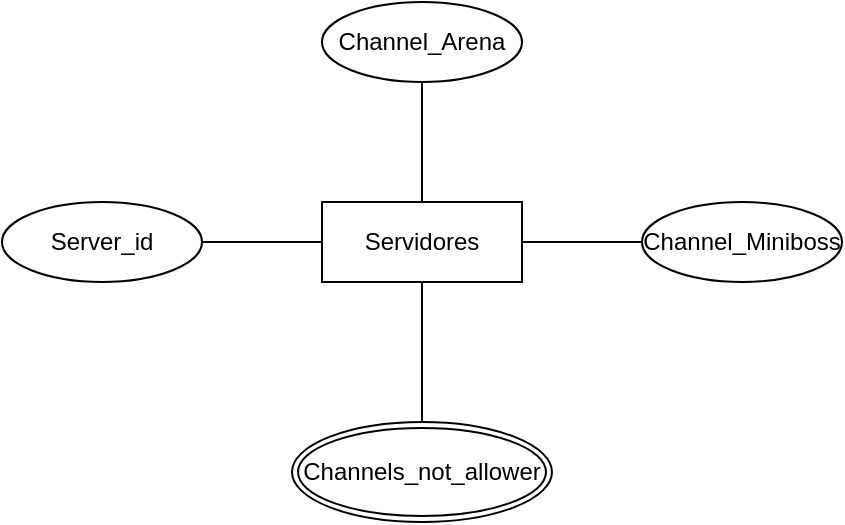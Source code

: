 <mxfile version="14.4.8" type="device"><diagram id="R2lEEEUBdFMjLlhIrx00" name="Page-1"><mxGraphModel dx="2062" dy="746" grid="1" gridSize="10" guides="1" tooltips="1" connect="1" arrows="1" fold="1" page="1" pageScale="1" pageWidth="850" pageHeight="1100" math="0" shadow="0" extFonts="Permanent Marker^https://fonts.googleapis.com/css?family=Permanent+Marker"><root><mxCell id="0"/><mxCell id="1" parent="0"/><mxCell id="At5qnku3u-ZSySpqnNzH-4" style="edgeStyle=orthogonalEdgeStyle;rounded=0;orthogonalLoop=1;jettySize=auto;html=1;exitX=0.5;exitY=0;exitDx=0;exitDy=0;entryX=0.5;entryY=1;entryDx=0;entryDy=0;endArrow=none;endFill=0;" parent="1" source="At5qnku3u-ZSySpqnNzH-1" target="At5qnku3u-ZSySpqnNzH-3" edge="1"><mxGeometry relative="1" as="geometry"/></mxCell><mxCell id="At5qnku3u-ZSySpqnNzH-6" style="edgeStyle=orthogonalEdgeStyle;rounded=0;orthogonalLoop=1;jettySize=auto;html=1;exitX=1;exitY=0.5;exitDx=0;exitDy=0;entryX=0;entryY=0.5;entryDx=0;entryDy=0;endArrow=none;endFill=0;" parent="1" source="At5qnku3u-ZSySpqnNzH-1" target="At5qnku3u-ZSySpqnNzH-5" edge="1"><mxGeometry relative="1" as="geometry"/></mxCell><mxCell id="At5qnku3u-ZSySpqnNzH-8" style="edgeStyle=orthogonalEdgeStyle;rounded=0;orthogonalLoop=1;jettySize=auto;html=1;exitX=0.5;exitY=1;exitDx=0;exitDy=0;entryX=0.5;entryY=0;entryDx=0;entryDy=0;endArrow=none;endFill=0;" parent="1" source="At5qnku3u-ZSySpqnNzH-1" edge="1"><mxGeometry relative="1" as="geometry"><mxPoint x="420" y="430" as="targetPoint"/></mxGeometry></mxCell><mxCell id="LHDWAfCzkK28AmuAjGkh-2" style="edgeStyle=orthogonalEdgeStyle;rounded=0;orthogonalLoop=1;jettySize=auto;html=1;exitX=0;exitY=0.5;exitDx=0;exitDy=0;entryX=1;entryY=0.5;entryDx=0;entryDy=0;endArrow=none;endFill=0;" parent="1" source="At5qnku3u-ZSySpqnNzH-1" target="LHDWAfCzkK28AmuAjGkh-1" edge="1"><mxGeometry relative="1" as="geometry"/></mxCell><mxCell id="At5qnku3u-ZSySpqnNzH-1" value="Servidores" style="whiteSpace=wrap;html=1;align=center;" parent="1" vertex="1"><mxGeometry x="370" y="320" width="100" height="40" as="geometry"/></mxCell><mxCell id="At5qnku3u-ZSySpqnNzH-3" value="Channel_Arena" style="ellipse;whiteSpace=wrap;html=1;align=center;" parent="1" vertex="1"><mxGeometry x="370" y="220" width="100" height="40" as="geometry"/></mxCell><mxCell id="At5qnku3u-ZSySpqnNzH-5" value="Channel_Miniboss" style="ellipse;whiteSpace=wrap;html=1;align=center;" parent="1" vertex="1"><mxGeometry x="530" y="320" width="100" height="40" as="geometry"/></mxCell><mxCell id="At5qnku3u-ZSySpqnNzH-10" value="Channels_not_allower" style="ellipse;shape=doubleEllipse;margin=3;whiteSpace=wrap;html=1;align=center;" parent="1" vertex="1"><mxGeometry x="355" y="430" width="130" height="50" as="geometry"/></mxCell><mxCell id="LHDWAfCzkK28AmuAjGkh-1" value="Server_id" style="ellipse;whiteSpace=wrap;html=1;align=center;" parent="1" vertex="1"><mxGeometry x="210" y="320" width="100" height="40" as="geometry"/></mxCell></root></mxGraphModel></diagram></mxfile>